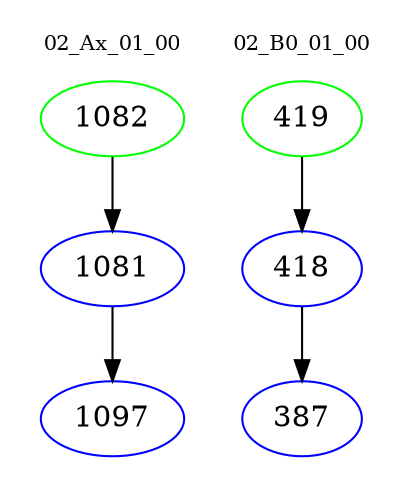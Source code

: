 digraph{
subgraph cluster_0 {
color = white
label = "02_Ax_01_00";
fontsize=10;
T0_1082 [label="1082", color="green"]
T0_1082 -> T0_1081 [color="black"]
T0_1081 [label="1081", color="blue"]
T0_1081 -> T0_1097 [color="black"]
T0_1097 [label="1097", color="blue"]
}
subgraph cluster_1 {
color = white
label = "02_B0_01_00";
fontsize=10;
T1_419 [label="419", color="green"]
T1_419 -> T1_418 [color="black"]
T1_418 [label="418", color="blue"]
T1_418 -> T1_387 [color="black"]
T1_387 [label="387", color="blue"]
}
}
